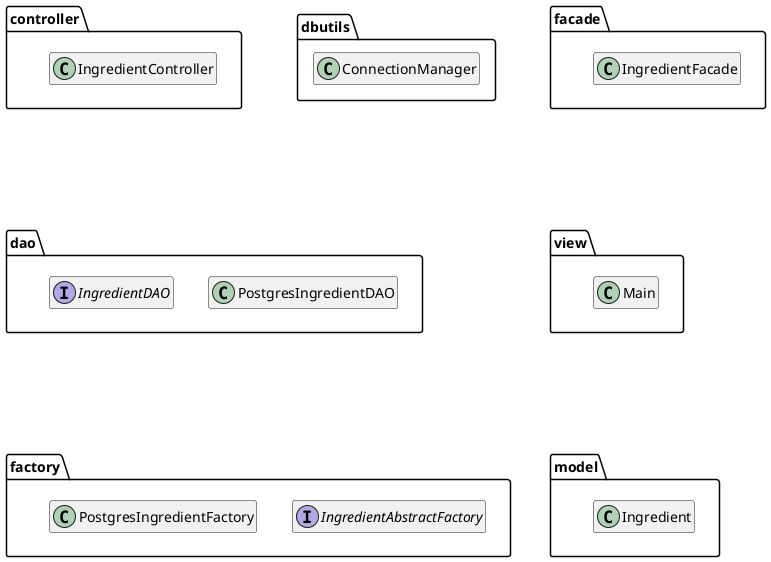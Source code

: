 @startuml packageDiagram

hide empty members
package  controller{
  class IngredientController
}

package dao{
  class PostgresIngredientDAO
  interface IngredientDAO
}

package dbutils{
  class ConnectionManager
}

package facade{
  class IngredientFacade
}

package factory{
  interface IngredientAbstractFactory
  class PostgresIngredientFactory
}

package model{
  class Ingredient
}

package view{
  class Main
}
controller --[hidden]d-- dao
facade --[hidden]d-- view
dao --[hidden]d-- factory
view --[hidden]d-- model

@enduml